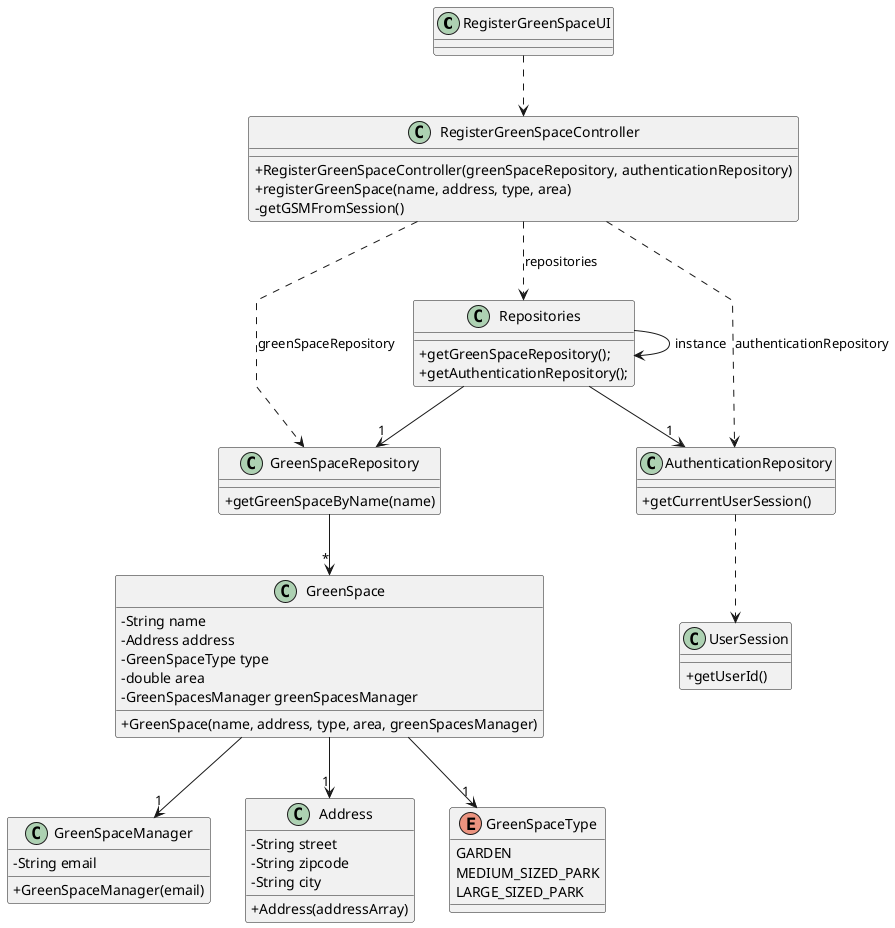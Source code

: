 @startuml
'skinparam monochrome true
skinparam packageStyle rectangle
skinparam shadowing false
skinparam linetype polyline

skinparam classAttributeIconSize 0

'left to right direction

class RegisterGreenSpaceUI {
}

class RegisterGreenSpaceController {
    +RegisterGreenSpaceController(greenSpaceRepository, authenticationRepository)
    +registerGreenSpace(name, address, type, area)
    -getGSMFromSession()
}

class GreenSpaceRepository {
    +getGreenSpaceByName(name)
}

class GreenSpace {
    -String name
    -Address address
    -GreenSpaceType type
    -double area
    -GreenSpacesManager greenSpacesManager
    +GreenSpace(name, address, type, area, greenSpacesManager)
}

class GreenSpaceManager{
    -String email
    +GreenSpaceManager(email)
}

class Address{
    -String street
    -String zipcode
    -String city
    +Address(addressArray)
}

enum GreenSpaceType{
    GARDEN
    MEDIUM_SIZED_PARK
    LARGE_SIZED_PARK
}

class Repositories{
    +getGreenSpaceRepository();
    +getAuthenticationRepository();
}

class AuthenticationRepository {
    +getCurrentUserSession()
}

class UserSession {
    +getUserId()
}


RegisterGreenSpaceUI ..> RegisterGreenSpaceController
RegisterGreenSpaceController ..> Repositories: repositories
RegisterGreenSpaceController ..> GreenSpaceRepository: greenSpaceRepository
RegisterGreenSpaceController ..> AuthenticationRepository: authenticationRepository
AuthenticationRepository ..> UserSession
Repositories --> Repositories: instance
Repositories --> "1" GreenSpaceRepository
Repositories --> "1" AuthenticationRepository
GreenSpaceRepository --> "*" GreenSpace
GreenSpace --> "1" GreenSpaceManager
GreenSpace --> "1" Address
GreenSpace --> "1" GreenSpaceType

@enduml